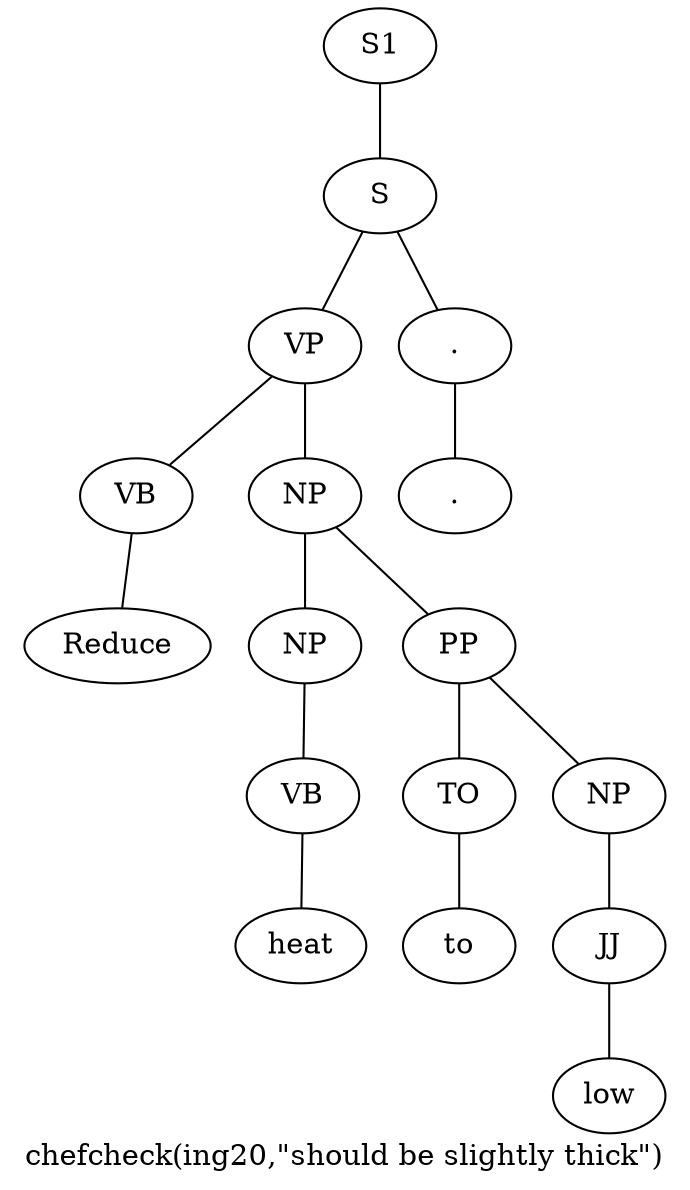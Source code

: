 graph SyntaxGraph {
	label = "chefcheck(ing20,\"should be slightly thick\")";
	Node0 [label="S1"];
	Node1 [label="S"];
	Node2 [label="VP"];
	Node3 [label="VB"];
	Node4 [label="Reduce"];
	Node5 [label="NP"];
	Node6 [label="NP"];
	Node7 [label="VB"];
	Node8 [label="heat"];
	Node9 [label="PP"];
	Node10 [label="TO"];
	Node11 [label="to"];
	Node12 [label="NP"];
	Node13 [label="JJ"];
	Node14 [label="low"];
	Node15 [label="."];
	Node16 [label="."];

	Node0 -- Node1;
	Node1 -- Node2;
	Node1 -- Node15;
	Node2 -- Node3;
	Node2 -- Node5;
	Node3 -- Node4;
	Node5 -- Node6;
	Node5 -- Node9;
	Node6 -- Node7;
	Node7 -- Node8;
	Node9 -- Node10;
	Node9 -- Node12;
	Node10 -- Node11;
	Node12 -- Node13;
	Node13 -- Node14;
	Node15 -- Node16;
}